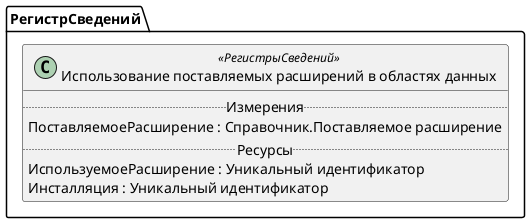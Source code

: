 ﻿@startuml ИспользованиеПоставляемыхРасширенийВОбластяхДанных
'!include templates.wsd
'..\include templates.wsd
class РегистрСведений.ИспользованиеПоставляемыхРасширенийВОбластяхДанных as "Использование поставляемых расширений в областях данных" <<РегистрыСведений>>
{
..Измерения..
ПоставляемоеРасширение : Справочник.Поставляемое расширение
..Ресурсы..
ИспользуемоеРасширение : Уникальный идентификатор
Инсталляция : Уникальный идентификатор
}
@enduml

